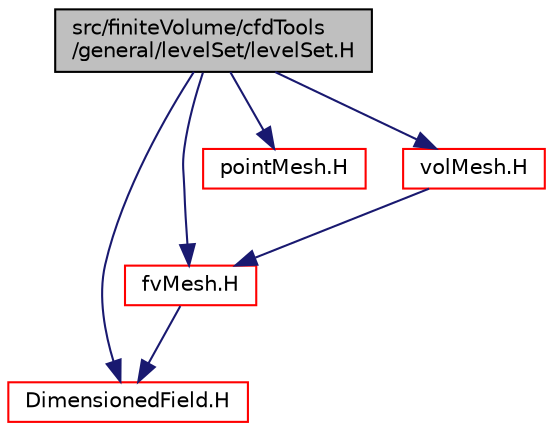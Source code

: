 digraph "src/finiteVolume/cfdTools/general/levelSet/levelSet.H"
{
  bgcolor="transparent";
  edge [fontname="Helvetica",fontsize="10",labelfontname="Helvetica",labelfontsize="10"];
  node [fontname="Helvetica",fontsize="10",shape=record];
  Node1 [label="src/finiteVolume/cfdTools\l/general/levelSet/levelSet.H",height=0.2,width=0.4,color="black", fillcolor="grey75", style="filled" fontcolor="black"];
  Node1 -> Node2 [color="midnightblue",fontsize="10",style="solid",fontname="Helvetica"];
  Node2 [label="DimensionedField.H",height=0.2,width=0.4,color="red",URL="$DimensionedField_8H.html"];
  Node1 -> Node3 [color="midnightblue",fontsize="10",style="solid",fontname="Helvetica"];
  Node3 [label="fvMesh.H",height=0.2,width=0.4,color="red",URL="$fvMesh_8H.html"];
  Node3 -> Node2 [color="midnightblue",fontsize="10",style="solid",fontname="Helvetica"];
  Node1 -> Node4 [color="midnightblue",fontsize="10",style="solid",fontname="Helvetica"];
  Node4 [label="pointMesh.H",height=0.2,width=0.4,color="red",URL="$pointMesh_8H.html"];
  Node1 -> Node5 [color="midnightblue",fontsize="10",style="solid",fontname="Helvetica"];
  Node5 [label="volMesh.H",height=0.2,width=0.4,color="red",URL="$volMesh_8H.html"];
  Node5 -> Node3 [color="midnightblue",fontsize="10",style="solid",fontname="Helvetica"];
}
